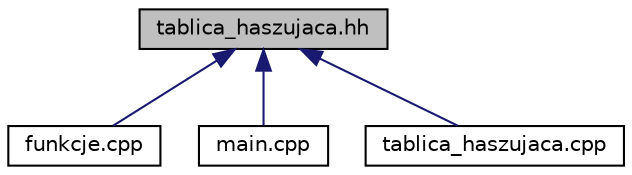digraph G
{
  edge [fontname="Helvetica",fontsize="10",labelfontname="Helvetica",labelfontsize="10"];
  node [fontname="Helvetica",fontsize="10",shape=record];
  Node1 [label="tablica_haszujaca.hh",height=0.2,width=0.4,color="black", fillcolor="grey75", style="filled" fontcolor="black"];
  Node1 -> Node2 [dir="back",color="midnightblue",fontsize="10",style="solid",fontname="Helvetica"];
  Node2 [label="funkcje.cpp",height=0.2,width=0.4,color="black", fillcolor="white", style="filled",URL="$funkcje_8cpp.html",tooltip="Zawiera definicje funkcji uzytych w programie."];
  Node1 -> Node3 [dir="back",color="midnightblue",fontsize="10",style="solid",fontname="Helvetica"];
  Node3 [label="main.cpp",height=0.2,width=0.4,color="black", fillcolor="white", style="filled",URL="$main_8cpp.html",tooltip="Zawiera definicje glownej funkcji programu."];
  Node1 -> Node4 [dir="back",color="midnightblue",fontsize="10",style="solid",fontname="Helvetica"];
  Node4 [label="tablica_haszujaca.cpp",height=0.2,width=0.4,color="black", fillcolor="white", style="filled",URL="$tablica__haszujaca_8cpp.html",tooltip="Zawiera definicje metod klasy Tablica_haszujaca i Element."];
}
